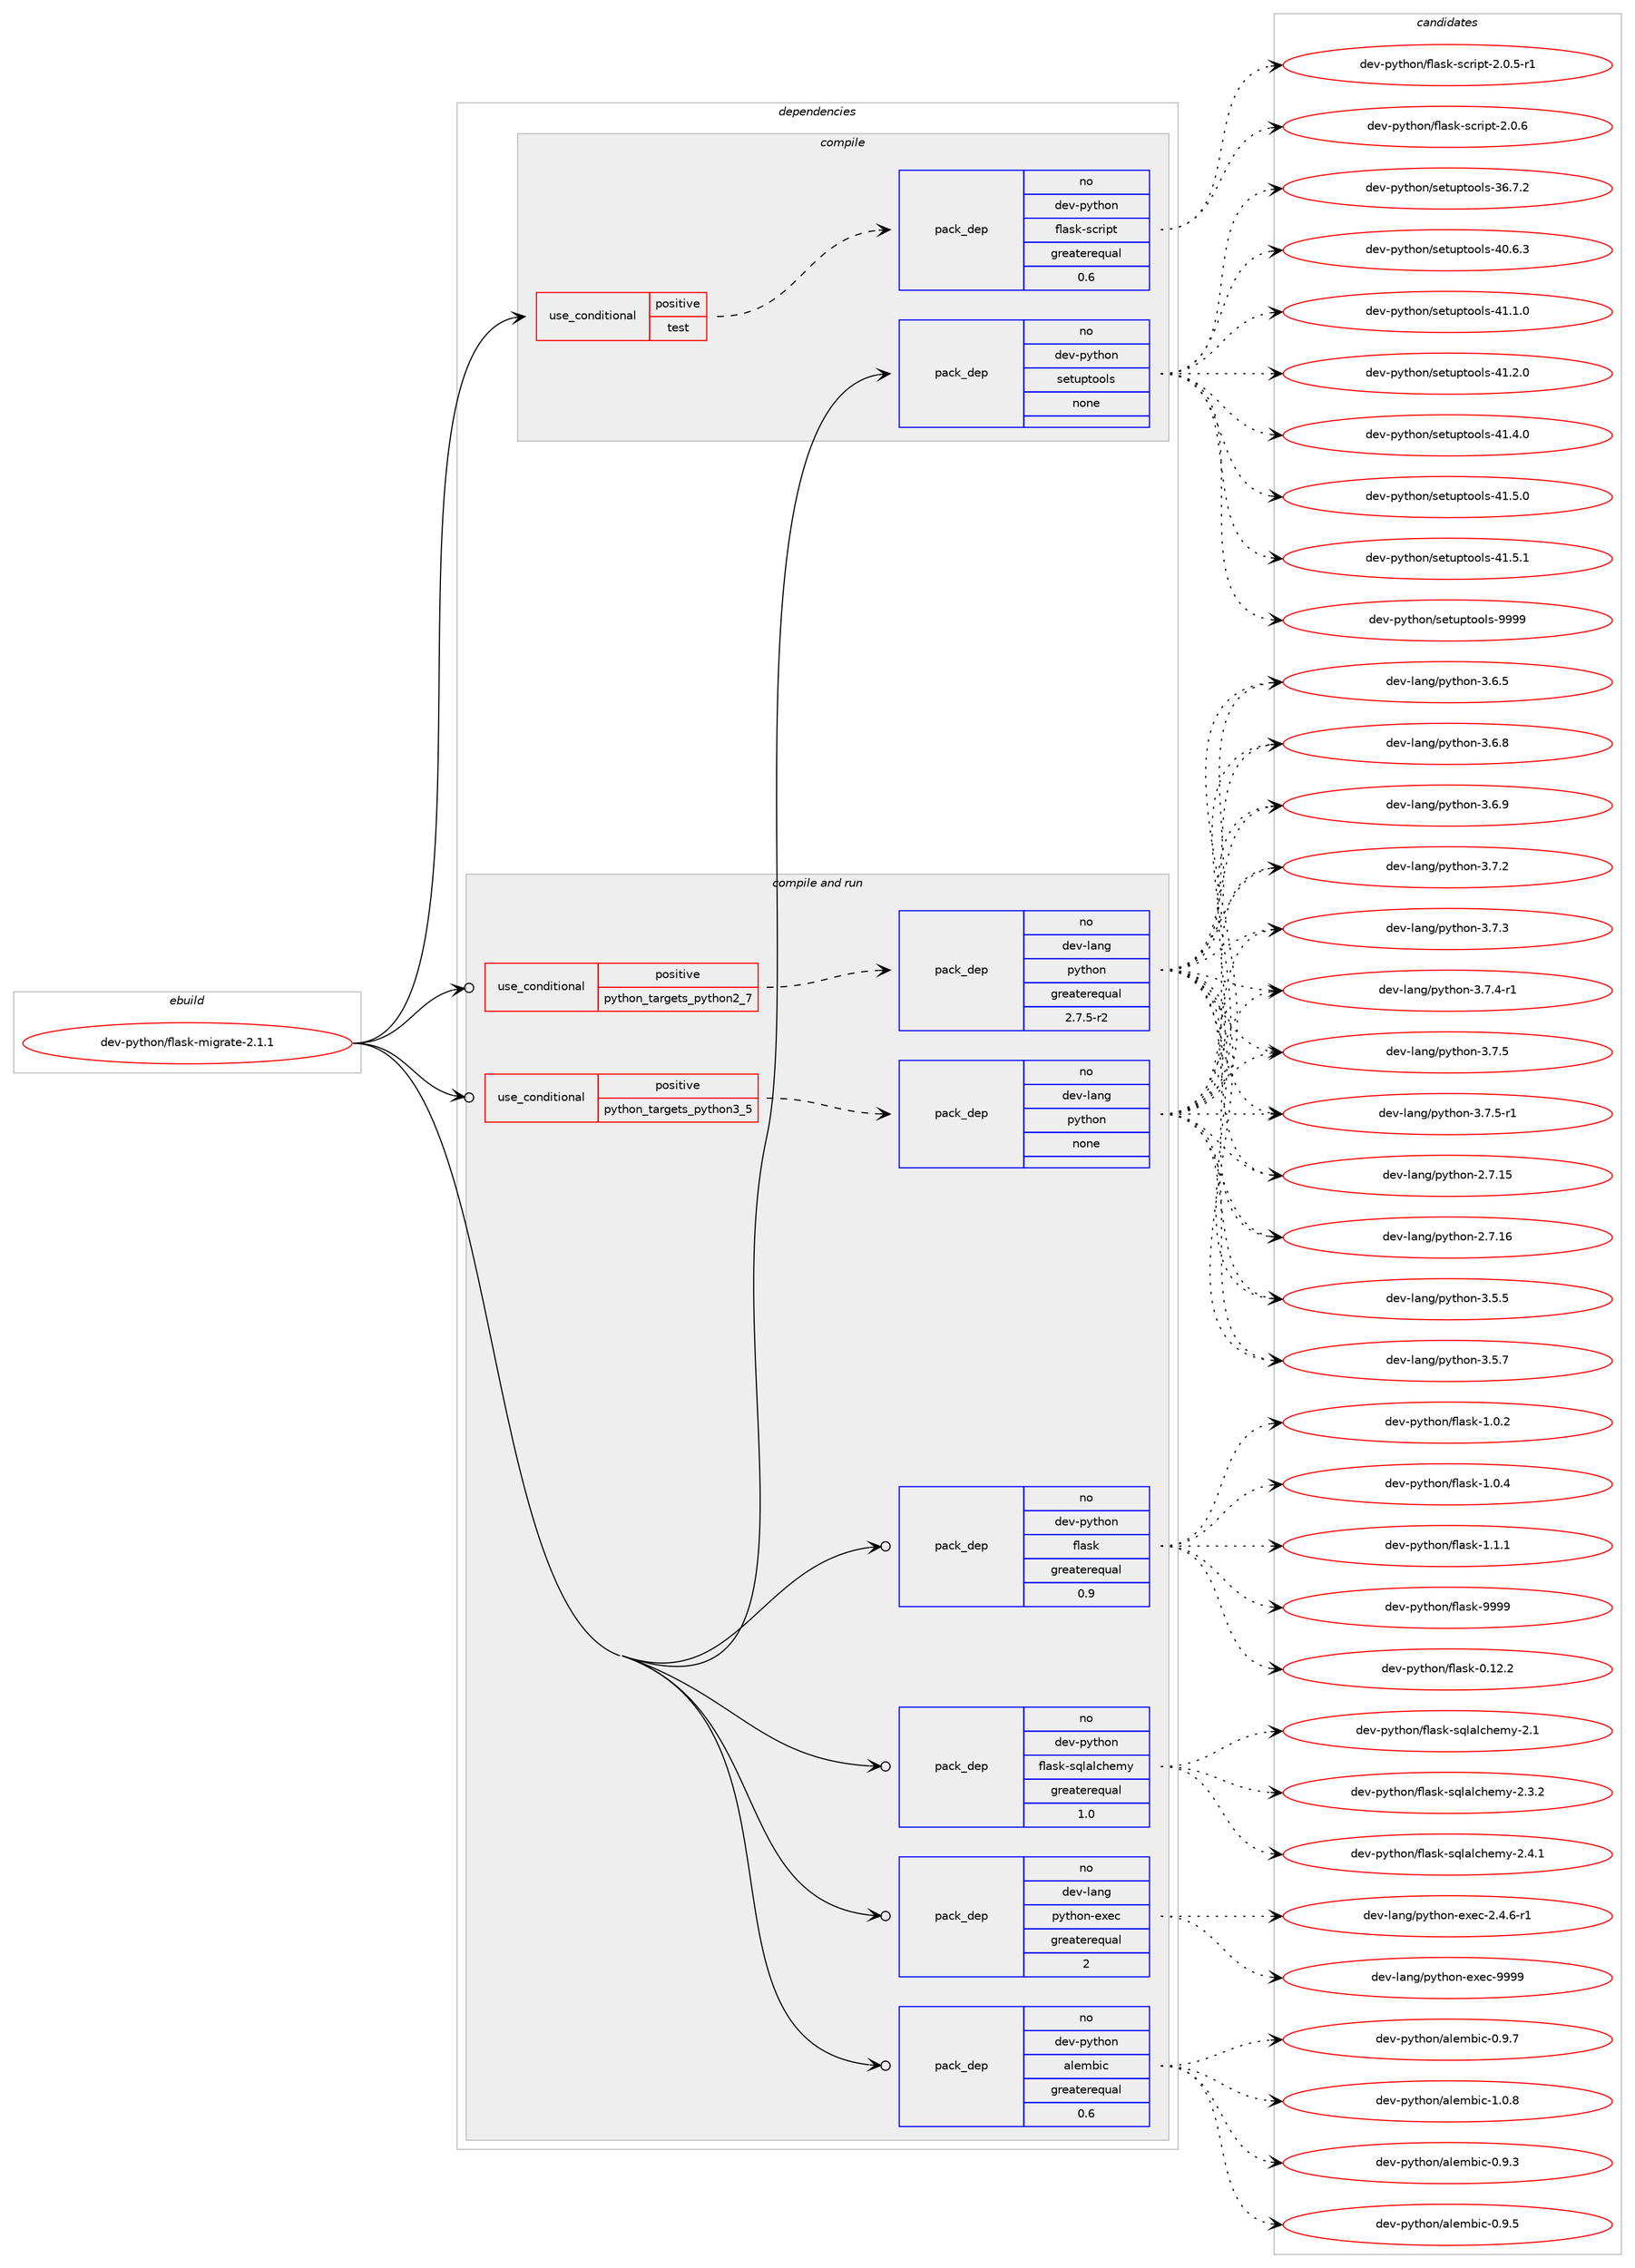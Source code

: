 digraph prolog {

# *************
# Graph options
# *************

newrank=true;
concentrate=true;
compound=true;
graph [rankdir=LR,fontname=Helvetica,fontsize=10,ranksep=1.5];#, ranksep=2.5, nodesep=0.2];
edge  [arrowhead=vee];
node  [fontname=Helvetica,fontsize=10];

# **********
# The ebuild
# **********

subgraph cluster_leftcol {
color=gray;
rank=same;
label=<<i>ebuild</i>>;
id [label="dev-python/flask-migrate-2.1.1", color=red, width=4, href="../dev-python/flask-migrate-2.1.1.svg"];
}

# ****************
# The dependencies
# ****************

subgraph cluster_midcol {
color=gray;
label=<<i>dependencies</i>>;
subgraph cluster_compile {
fillcolor="#eeeeee";
style=filled;
label=<<i>compile</i>>;
subgraph cond139518 {
dependency605089 [label=<<TABLE BORDER="0" CELLBORDER="1" CELLSPACING="0" CELLPADDING="4"><TR><TD ROWSPAN="3" CELLPADDING="10">use_conditional</TD></TR><TR><TD>positive</TD></TR><TR><TD>test</TD></TR></TABLE>>, shape=none, color=red];
subgraph pack453774 {
dependency605090 [label=<<TABLE BORDER="0" CELLBORDER="1" CELLSPACING="0" CELLPADDING="4" WIDTH="220"><TR><TD ROWSPAN="6" CELLPADDING="30">pack_dep</TD></TR><TR><TD WIDTH="110">no</TD></TR><TR><TD>dev-python</TD></TR><TR><TD>flask-script</TD></TR><TR><TD>greaterequal</TD></TR><TR><TD>0.6</TD></TR></TABLE>>, shape=none, color=blue];
}
dependency605089:e -> dependency605090:w [weight=20,style="dashed",arrowhead="vee"];
}
id:e -> dependency605089:w [weight=20,style="solid",arrowhead="vee"];
subgraph pack453775 {
dependency605091 [label=<<TABLE BORDER="0" CELLBORDER="1" CELLSPACING="0" CELLPADDING="4" WIDTH="220"><TR><TD ROWSPAN="6" CELLPADDING="30">pack_dep</TD></TR><TR><TD WIDTH="110">no</TD></TR><TR><TD>dev-python</TD></TR><TR><TD>setuptools</TD></TR><TR><TD>none</TD></TR><TR><TD></TD></TR></TABLE>>, shape=none, color=blue];
}
id:e -> dependency605091:w [weight=20,style="solid",arrowhead="vee"];
}
subgraph cluster_compileandrun {
fillcolor="#eeeeee";
style=filled;
label=<<i>compile and run</i>>;
subgraph cond139519 {
dependency605092 [label=<<TABLE BORDER="0" CELLBORDER="1" CELLSPACING="0" CELLPADDING="4"><TR><TD ROWSPAN="3" CELLPADDING="10">use_conditional</TD></TR><TR><TD>positive</TD></TR><TR><TD>python_targets_python2_7</TD></TR></TABLE>>, shape=none, color=red];
subgraph pack453776 {
dependency605093 [label=<<TABLE BORDER="0" CELLBORDER="1" CELLSPACING="0" CELLPADDING="4" WIDTH="220"><TR><TD ROWSPAN="6" CELLPADDING="30">pack_dep</TD></TR><TR><TD WIDTH="110">no</TD></TR><TR><TD>dev-lang</TD></TR><TR><TD>python</TD></TR><TR><TD>greaterequal</TD></TR><TR><TD>2.7.5-r2</TD></TR></TABLE>>, shape=none, color=blue];
}
dependency605092:e -> dependency605093:w [weight=20,style="dashed",arrowhead="vee"];
}
id:e -> dependency605092:w [weight=20,style="solid",arrowhead="odotvee"];
subgraph cond139520 {
dependency605094 [label=<<TABLE BORDER="0" CELLBORDER="1" CELLSPACING="0" CELLPADDING="4"><TR><TD ROWSPAN="3" CELLPADDING="10">use_conditional</TD></TR><TR><TD>positive</TD></TR><TR><TD>python_targets_python3_5</TD></TR></TABLE>>, shape=none, color=red];
subgraph pack453777 {
dependency605095 [label=<<TABLE BORDER="0" CELLBORDER="1" CELLSPACING="0" CELLPADDING="4" WIDTH="220"><TR><TD ROWSPAN="6" CELLPADDING="30">pack_dep</TD></TR><TR><TD WIDTH="110">no</TD></TR><TR><TD>dev-lang</TD></TR><TR><TD>python</TD></TR><TR><TD>none</TD></TR><TR><TD></TD></TR></TABLE>>, shape=none, color=blue];
}
dependency605094:e -> dependency605095:w [weight=20,style="dashed",arrowhead="vee"];
}
id:e -> dependency605094:w [weight=20,style="solid",arrowhead="odotvee"];
subgraph pack453778 {
dependency605096 [label=<<TABLE BORDER="0" CELLBORDER="1" CELLSPACING="0" CELLPADDING="4" WIDTH="220"><TR><TD ROWSPAN="6" CELLPADDING="30">pack_dep</TD></TR><TR><TD WIDTH="110">no</TD></TR><TR><TD>dev-lang</TD></TR><TR><TD>python-exec</TD></TR><TR><TD>greaterequal</TD></TR><TR><TD>2</TD></TR></TABLE>>, shape=none, color=blue];
}
id:e -> dependency605096:w [weight=20,style="solid",arrowhead="odotvee"];
subgraph pack453779 {
dependency605097 [label=<<TABLE BORDER="0" CELLBORDER="1" CELLSPACING="0" CELLPADDING="4" WIDTH="220"><TR><TD ROWSPAN="6" CELLPADDING="30">pack_dep</TD></TR><TR><TD WIDTH="110">no</TD></TR><TR><TD>dev-python</TD></TR><TR><TD>alembic</TD></TR><TR><TD>greaterequal</TD></TR><TR><TD>0.6</TD></TR></TABLE>>, shape=none, color=blue];
}
id:e -> dependency605097:w [weight=20,style="solid",arrowhead="odotvee"];
subgraph pack453780 {
dependency605098 [label=<<TABLE BORDER="0" CELLBORDER="1" CELLSPACING="0" CELLPADDING="4" WIDTH="220"><TR><TD ROWSPAN="6" CELLPADDING="30">pack_dep</TD></TR><TR><TD WIDTH="110">no</TD></TR><TR><TD>dev-python</TD></TR><TR><TD>flask</TD></TR><TR><TD>greaterequal</TD></TR><TR><TD>0.9</TD></TR></TABLE>>, shape=none, color=blue];
}
id:e -> dependency605098:w [weight=20,style="solid",arrowhead="odotvee"];
subgraph pack453781 {
dependency605099 [label=<<TABLE BORDER="0" CELLBORDER="1" CELLSPACING="0" CELLPADDING="4" WIDTH="220"><TR><TD ROWSPAN="6" CELLPADDING="30">pack_dep</TD></TR><TR><TD WIDTH="110">no</TD></TR><TR><TD>dev-python</TD></TR><TR><TD>flask-sqlalchemy</TD></TR><TR><TD>greaterequal</TD></TR><TR><TD>1.0</TD></TR></TABLE>>, shape=none, color=blue];
}
id:e -> dependency605099:w [weight=20,style="solid",arrowhead="odotvee"];
}
subgraph cluster_run {
fillcolor="#eeeeee";
style=filled;
label=<<i>run</i>>;
}
}

# **************
# The candidates
# **************

subgraph cluster_choices {
rank=same;
color=gray;
label=<<i>candidates</i>>;

subgraph choice453774 {
color=black;
nodesep=1;
choice10010111845112121116104111110471021089711510745115991141051121164550464846534511449 [label="dev-python/flask-script-2.0.5-r1", color=red, width=4,href="../dev-python/flask-script-2.0.5-r1.svg"];
choice1001011184511212111610411111047102108971151074511599114105112116455046484654 [label="dev-python/flask-script-2.0.6", color=red, width=4,href="../dev-python/flask-script-2.0.6.svg"];
dependency605090:e -> choice10010111845112121116104111110471021089711510745115991141051121164550464846534511449:w [style=dotted,weight="100"];
dependency605090:e -> choice1001011184511212111610411111047102108971151074511599114105112116455046484654:w [style=dotted,weight="100"];
}
subgraph choice453775 {
color=black;
nodesep=1;
choice100101118451121211161041111104711510111611711211611111110811545515446554650 [label="dev-python/setuptools-36.7.2", color=red, width=4,href="../dev-python/setuptools-36.7.2.svg"];
choice100101118451121211161041111104711510111611711211611111110811545524846544651 [label="dev-python/setuptools-40.6.3", color=red, width=4,href="../dev-python/setuptools-40.6.3.svg"];
choice100101118451121211161041111104711510111611711211611111110811545524946494648 [label="dev-python/setuptools-41.1.0", color=red, width=4,href="../dev-python/setuptools-41.1.0.svg"];
choice100101118451121211161041111104711510111611711211611111110811545524946504648 [label="dev-python/setuptools-41.2.0", color=red, width=4,href="../dev-python/setuptools-41.2.0.svg"];
choice100101118451121211161041111104711510111611711211611111110811545524946524648 [label="dev-python/setuptools-41.4.0", color=red, width=4,href="../dev-python/setuptools-41.4.0.svg"];
choice100101118451121211161041111104711510111611711211611111110811545524946534648 [label="dev-python/setuptools-41.5.0", color=red, width=4,href="../dev-python/setuptools-41.5.0.svg"];
choice100101118451121211161041111104711510111611711211611111110811545524946534649 [label="dev-python/setuptools-41.5.1", color=red, width=4,href="../dev-python/setuptools-41.5.1.svg"];
choice10010111845112121116104111110471151011161171121161111111081154557575757 [label="dev-python/setuptools-9999", color=red, width=4,href="../dev-python/setuptools-9999.svg"];
dependency605091:e -> choice100101118451121211161041111104711510111611711211611111110811545515446554650:w [style=dotted,weight="100"];
dependency605091:e -> choice100101118451121211161041111104711510111611711211611111110811545524846544651:w [style=dotted,weight="100"];
dependency605091:e -> choice100101118451121211161041111104711510111611711211611111110811545524946494648:w [style=dotted,weight="100"];
dependency605091:e -> choice100101118451121211161041111104711510111611711211611111110811545524946504648:w [style=dotted,weight="100"];
dependency605091:e -> choice100101118451121211161041111104711510111611711211611111110811545524946524648:w [style=dotted,weight="100"];
dependency605091:e -> choice100101118451121211161041111104711510111611711211611111110811545524946534648:w [style=dotted,weight="100"];
dependency605091:e -> choice100101118451121211161041111104711510111611711211611111110811545524946534649:w [style=dotted,weight="100"];
dependency605091:e -> choice10010111845112121116104111110471151011161171121161111111081154557575757:w [style=dotted,weight="100"];
}
subgraph choice453776 {
color=black;
nodesep=1;
choice10010111845108971101034711212111610411111045504655464953 [label="dev-lang/python-2.7.15", color=red, width=4,href="../dev-lang/python-2.7.15.svg"];
choice10010111845108971101034711212111610411111045504655464954 [label="dev-lang/python-2.7.16", color=red, width=4,href="../dev-lang/python-2.7.16.svg"];
choice100101118451089711010347112121116104111110455146534653 [label="dev-lang/python-3.5.5", color=red, width=4,href="../dev-lang/python-3.5.5.svg"];
choice100101118451089711010347112121116104111110455146534655 [label="dev-lang/python-3.5.7", color=red, width=4,href="../dev-lang/python-3.5.7.svg"];
choice100101118451089711010347112121116104111110455146544653 [label="dev-lang/python-3.6.5", color=red, width=4,href="../dev-lang/python-3.6.5.svg"];
choice100101118451089711010347112121116104111110455146544656 [label="dev-lang/python-3.6.8", color=red, width=4,href="../dev-lang/python-3.6.8.svg"];
choice100101118451089711010347112121116104111110455146544657 [label="dev-lang/python-3.6.9", color=red, width=4,href="../dev-lang/python-3.6.9.svg"];
choice100101118451089711010347112121116104111110455146554650 [label="dev-lang/python-3.7.2", color=red, width=4,href="../dev-lang/python-3.7.2.svg"];
choice100101118451089711010347112121116104111110455146554651 [label="dev-lang/python-3.7.3", color=red, width=4,href="../dev-lang/python-3.7.3.svg"];
choice1001011184510897110103471121211161041111104551465546524511449 [label="dev-lang/python-3.7.4-r1", color=red, width=4,href="../dev-lang/python-3.7.4-r1.svg"];
choice100101118451089711010347112121116104111110455146554653 [label="dev-lang/python-3.7.5", color=red, width=4,href="../dev-lang/python-3.7.5.svg"];
choice1001011184510897110103471121211161041111104551465546534511449 [label="dev-lang/python-3.7.5-r1", color=red, width=4,href="../dev-lang/python-3.7.5-r1.svg"];
dependency605093:e -> choice10010111845108971101034711212111610411111045504655464953:w [style=dotted,weight="100"];
dependency605093:e -> choice10010111845108971101034711212111610411111045504655464954:w [style=dotted,weight="100"];
dependency605093:e -> choice100101118451089711010347112121116104111110455146534653:w [style=dotted,weight="100"];
dependency605093:e -> choice100101118451089711010347112121116104111110455146534655:w [style=dotted,weight="100"];
dependency605093:e -> choice100101118451089711010347112121116104111110455146544653:w [style=dotted,weight="100"];
dependency605093:e -> choice100101118451089711010347112121116104111110455146544656:w [style=dotted,weight="100"];
dependency605093:e -> choice100101118451089711010347112121116104111110455146544657:w [style=dotted,weight="100"];
dependency605093:e -> choice100101118451089711010347112121116104111110455146554650:w [style=dotted,weight="100"];
dependency605093:e -> choice100101118451089711010347112121116104111110455146554651:w [style=dotted,weight="100"];
dependency605093:e -> choice1001011184510897110103471121211161041111104551465546524511449:w [style=dotted,weight="100"];
dependency605093:e -> choice100101118451089711010347112121116104111110455146554653:w [style=dotted,weight="100"];
dependency605093:e -> choice1001011184510897110103471121211161041111104551465546534511449:w [style=dotted,weight="100"];
}
subgraph choice453777 {
color=black;
nodesep=1;
choice10010111845108971101034711212111610411111045504655464953 [label="dev-lang/python-2.7.15", color=red, width=4,href="../dev-lang/python-2.7.15.svg"];
choice10010111845108971101034711212111610411111045504655464954 [label="dev-lang/python-2.7.16", color=red, width=4,href="../dev-lang/python-2.7.16.svg"];
choice100101118451089711010347112121116104111110455146534653 [label="dev-lang/python-3.5.5", color=red, width=4,href="../dev-lang/python-3.5.5.svg"];
choice100101118451089711010347112121116104111110455146534655 [label="dev-lang/python-3.5.7", color=red, width=4,href="../dev-lang/python-3.5.7.svg"];
choice100101118451089711010347112121116104111110455146544653 [label="dev-lang/python-3.6.5", color=red, width=4,href="../dev-lang/python-3.6.5.svg"];
choice100101118451089711010347112121116104111110455146544656 [label="dev-lang/python-3.6.8", color=red, width=4,href="../dev-lang/python-3.6.8.svg"];
choice100101118451089711010347112121116104111110455146544657 [label="dev-lang/python-3.6.9", color=red, width=4,href="../dev-lang/python-3.6.9.svg"];
choice100101118451089711010347112121116104111110455146554650 [label="dev-lang/python-3.7.2", color=red, width=4,href="../dev-lang/python-3.7.2.svg"];
choice100101118451089711010347112121116104111110455146554651 [label="dev-lang/python-3.7.3", color=red, width=4,href="../dev-lang/python-3.7.3.svg"];
choice1001011184510897110103471121211161041111104551465546524511449 [label="dev-lang/python-3.7.4-r1", color=red, width=4,href="../dev-lang/python-3.7.4-r1.svg"];
choice100101118451089711010347112121116104111110455146554653 [label="dev-lang/python-3.7.5", color=red, width=4,href="../dev-lang/python-3.7.5.svg"];
choice1001011184510897110103471121211161041111104551465546534511449 [label="dev-lang/python-3.7.5-r1", color=red, width=4,href="../dev-lang/python-3.7.5-r1.svg"];
dependency605095:e -> choice10010111845108971101034711212111610411111045504655464953:w [style=dotted,weight="100"];
dependency605095:e -> choice10010111845108971101034711212111610411111045504655464954:w [style=dotted,weight="100"];
dependency605095:e -> choice100101118451089711010347112121116104111110455146534653:w [style=dotted,weight="100"];
dependency605095:e -> choice100101118451089711010347112121116104111110455146534655:w [style=dotted,weight="100"];
dependency605095:e -> choice100101118451089711010347112121116104111110455146544653:w [style=dotted,weight="100"];
dependency605095:e -> choice100101118451089711010347112121116104111110455146544656:w [style=dotted,weight="100"];
dependency605095:e -> choice100101118451089711010347112121116104111110455146544657:w [style=dotted,weight="100"];
dependency605095:e -> choice100101118451089711010347112121116104111110455146554650:w [style=dotted,weight="100"];
dependency605095:e -> choice100101118451089711010347112121116104111110455146554651:w [style=dotted,weight="100"];
dependency605095:e -> choice1001011184510897110103471121211161041111104551465546524511449:w [style=dotted,weight="100"];
dependency605095:e -> choice100101118451089711010347112121116104111110455146554653:w [style=dotted,weight="100"];
dependency605095:e -> choice1001011184510897110103471121211161041111104551465546534511449:w [style=dotted,weight="100"];
}
subgraph choice453778 {
color=black;
nodesep=1;
choice10010111845108971101034711212111610411111045101120101994550465246544511449 [label="dev-lang/python-exec-2.4.6-r1", color=red, width=4,href="../dev-lang/python-exec-2.4.6-r1.svg"];
choice10010111845108971101034711212111610411111045101120101994557575757 [label="dev-lang/python-exec-9999", color=red, width=4,href="../dev-lang/python-exec-9999.svg"];
dependency605096:e -> choice10010111845108971101034711212111610411111045101120101994550465246544511449:w [style=dotted,weight="100"];
dependency605096:e -> choice10010111845108971101034711212111610411111045101120101994557575757:w [style=dotted,weight="100"];
}
subgraph choice453779 {
color=black;
nodesep=1;
choice1001011184511212111610411111047971081011099810599454846574651 [label="dev-python/alembic-0.9.3", color=red, width=4,href="../dev-python/alembic-0.9.3.svg"];
choice1001011184511212111610411111047971081011099810599454846574653 [label="dev-python/alembic-0.9.5", color=red, width=4,href="../dev-python/alembic-0.9.5.svg"];
choice1001011184511212111610411111047971081011099810599454846574655 [label="dev-python/alembic-0.9.7", color=red, width=4,href="../dev-python/alembic-0.9.7.svg"];
choice1001011184511212111610411111047971081011099810599454946484656 [label="dev-python/alembic-1.0.8", color=red, width=4,href="../dev-python/alembic-1.0.8.svg"];
dependency605097:e -> choice1001011184511212111610411111047971081011099810599454846574651:w [style=dotted,weight="100"];
dependency605097:e -> choice1001011184511212111610411111047971081011099810599454846574653:w [style=dotted,weight="100"];
dependency605097:e -> choice1001011184511212111610411111047971081011099810599454846574655:w [style=dotted,weight="100"];
dependency605097:e -> choice1001011184511212111610411111047971081011099810599454946484656:w [style=dotted,weight="100"];
}
subgraph choice453780 {
color=black;
nodesep=1;
choice10010111845112121116104111110471021089711510745484649504650 [label="dev-python/flask-0.12.2", color=red, width=4,href="../dev-python/flask-0.12.2.svg"];
choice100101118451121211161041111104710210897115107454946484650 [label="dev-python/flask-1.0.2", color=red, width=4,href="../dev-python/flask-1.0.2.svg"];
choice100101118451121211161041111104710210897115107454946484652 [label="dev-python/flask-1.0.4", color=red, width=4,href="../dev-python/flask-1.0.4.svg"];
choice100101118451121211161041111104710210897115107454946494649 [label="dev-python/flask-1.1.1", color=red, width=4,href="../dev-python/flask-1.1.1.svg"];
choice1001011184511212111610411111047102108971151074557575757 [label="dev-python/flask-9999", color=red, width=4,href="../dev-python/flask-9999.svg"];
dependency605098:e -> choice10010111845112121116104111110471021089711510745484649504650:w [style=dotted,weight="100"];
dependency605098:e -> choice100101118451121211161041111104710210897115107454946484650:w [style=dotted,weight="100"];
dependency605098:e -> choice100101118451121211161041111104710210897115107454946484652:w [style=dotted,weight="100"];
dependency605098:e -> choice100101118451121211161041111104710210897115107454946494649:w [style=dotted,weight="100"];
dependency605098:e -> choice1001011184511212111610411111047102108971151074557575757:w [style=dotted,weight="100"];
}
subgraph choice453781 {
color=black;
nodesep=1;
choice10010111845112121116104111110471021089711510745115113108971089910410110912145504649 [label="dev-python/flask-sqlalchemy-2.1", color=red, width=4,href="../dev-python/flask-sqlalchemy-2.1.svg"];
choice100101118451121211161041111104710210897115107451151131089710899104101109121455046514650 [label="dev-python/flask-sqlalchemy-2.3.2", color=red, width=4,href="../dev-python/flask-sqlalchemy-2.3.2.svg"];
choice100101118451121211161041111104710210897115107451151131089710899104101109121455046524649 [label="dev-python/flask-sqlalchemy-2.4.1", color=red, width=4,href="../dev-python/flask-sqlalchemy-2.4.1.svg"];
dependency605099:e -> choice10010111845112121116104111110471021089711510745115113108971089910410110912145504649:w [style=dotted,weight="100"];
dependency605099:e -> choice100101118451121211161041111104710210897115107451151131089710899104101109121455046514650:w [style=dotted,weight="100"];
dependency605099:e -> choice100101118451121211161041111104710210897115107451151131089710899104101109121455046524649:w [style=dotted,weight="100"];
}
}

}
